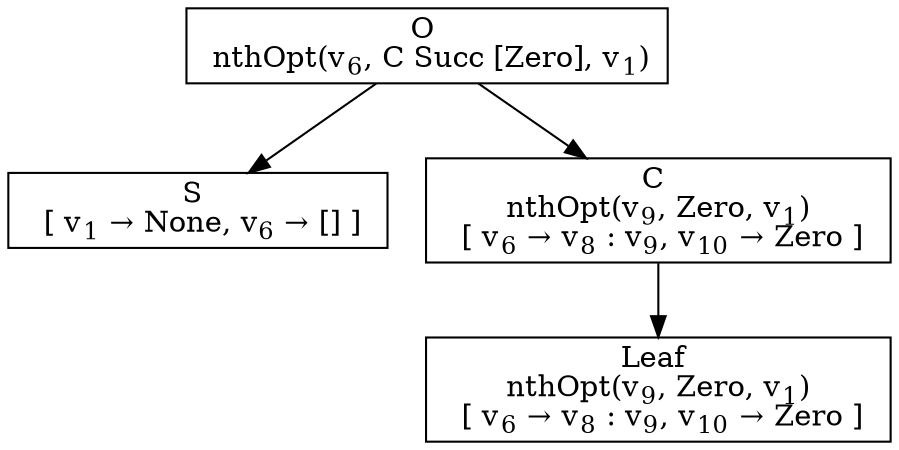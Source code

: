 digraph {
    graph [rankdir=TB
          ,bgcolor=transparent];
    node [shape=box
         ,fillcolor=white
         ,style=filled];
    0 [label=<O <BR/> nthOpt(v<SUB>6</SUB>, C Succ [Zero], v<SUB>1</SUB>)>];
    1 [label=<S <BR/>  [ v<SUB>1</SUB> &rarr; None, v<SUB>6</SUB> &rarr; [] ] >];
    2 [label=<C <BR/> nthOpt(v<SUB>9</SUB>, Zero, v<SUB>1</SUB>) <BR/>  [ v<SUB>6</SUB> &rarr; v<SUB>8</SUB> : v<SUB>9</SUB>, v<SUB>10</SUB> &rarr; Zero ] >];
    3 [label=<Leaf <BR/> nthOpt(v<SUB>9</SUB>, Zero, v<SUB>1</SUB>) <BR/>  [ v<SUB>6</SUB> &rarr; v<SUB>8</SUB> : v<SUB>9</SUB>, v<SUB>10</SUB> &rarr; Zero ] >];
    0 -> 1 [label=""];
    0 -> 2 [label=""];
    2 -> 3 [label=""];
}
